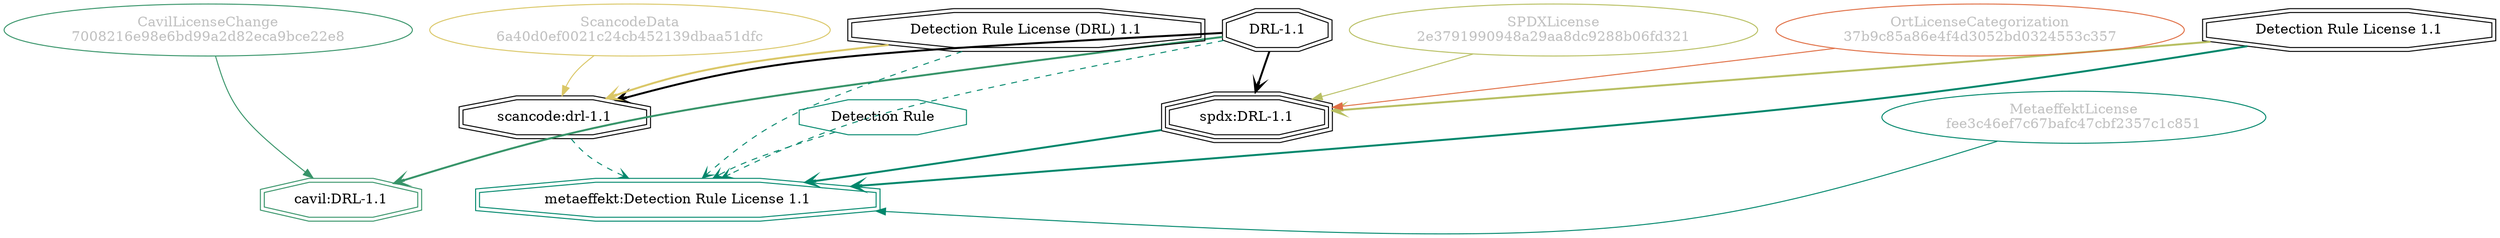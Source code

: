 strict digraph {
    node [shape=box];
    graph [splines=curved];
    1491 [label="SPDXLicense\n2e3791990948a29aa8dc9288b06fd321"
         ,fontcolor=gray
         ,color="#b8bf62"
         ,fillcolor="beige;1"
         ,shape=ellipse];
    1492 [label="spdx:DRL-1.1"
         ,shape=tripleoctagon];
    1493 [label="DRL-1.1"
         ,shape=doubleoctagon];
    1494 [label="Detection Rule License 1.1"
         ,shape=doubleoctagon];
    14771 [label="ScancodeData\n6a40d0ef0021c24cb452139dbaa51dfc"
          ,fontcolor=gray
          ,color="#dac767"
          ,fillcolor="beige;1"
          ,shape=ellipse];
    14772 [label="scancode:drl-1.1"
          ,shape=doubleoctagon];
    14773 [label="Detection Rule License (DRL) 1.1"
          ,shape=doubleoctagon];
    28659 [label="OrtLicenseCategorization\n37b9c85a86e4f4d3052bd0324553c357"
          ,fontcolor=gray
          ,color="#e06f45"
          ,fillcolor="beige;1"
          ,shape=ellipse];
    36744 [label="CavilLicenseChange\n7008216e98e6bd99a2d82eca9bce22e8"
          ,fontcolor=gray
          ,color="#379469"
          ,fillcolor="beige;1"
          ,shape=ellipse];
    36745 [label="cavil:DRL-1.1"
          ,color="#379469"
          ,shape=doubleoctagon];
    41144 [label="MetaeffektLicense\nfee3c46ef7c67bafc47cbf2357c1c851"
          ,fontcolor=gray
          ,color="#00876c"
          ,fillcolor="beige;1"
          ,shape=ellipse];
    41145 [label="metaeffekt:Detection Rule License 1.1"
          ,color="#00876c"
          ,shape=doubleoctagon];
    41146 [label="Detection Rule"
          ,color="#00876c"
          ,shape=octagon];
    1491 -> 1492 [weight=0.5
                 ,color="#b8bf62"];
    1492 -> 41145 [style=bold
                  ,arrowhead=vee
                  ,weight=0.7
                  ,color="#00876c"];
    1493 -> 1492 [style=bold
                 ,arrowhead=vee
                 ,weight=0.7];
    1493 -> 14772 [style=bold
                  ,arrowhead=vee
                  ,weight=0.7];
    1493 -> 36745 [style=bold
                  ,arrowhead=vee
                  ,weight=0.7
                  ,color="#379469"];
    1493 -> 36745 [style=bold
                  ,arrowhead=vee
                  ,weight=0.7
                  ,color="#379469"];
    1493 -> 41145 [style=dashed
                  ,arrowhead=vee
                  ,weight=0.5
                  ,color="#00876c"];
    1494 -> 1492 [style=bold
                 ,arrowhead=vee
                 ,weight=0.7
                 ,color="#b8bf62"];
    1494 -> 41145 [style=bold
                  ,arrowhead=vee
                  ,weight=0.7
                  ,color="#00876c"];
    1494 -> 41145 [style=bold
                  ,arrowhead=vee
                  ,weight=0.7
                  ,color="#00876c"];
    14771 -> 14772 [weight=0.5
                   ,color="#dac767"];
    14772 -> 41145 [style=dashed
                   ,arrowhead=vee
                   ,weight=0.5
                   ,color="#00876c"];
    14773 -> 14772 [style=bold
                   ,arrowhead=vee
                   ,weight=0.7
                   ,color="#dac767"];
    14773 -> 41145 [style=dashed
                   ,arrowhead=vee
                   ,weight=0.5
                   ,color="#00876c"];
    28659 -> 1492 [weight=0.5
                  ,color="#e06f45"];
    36744 -> 36745 [weight=0.5
                   ,color="#379469"];
    41144 -> 41145 [weight=0.5
                   ,color="#00876c"];
    41146 -> 41145 [style=dashed
                   ,arrowhead=vee
                   ,weight=0.5
                   ,color="#00876c"];
}
